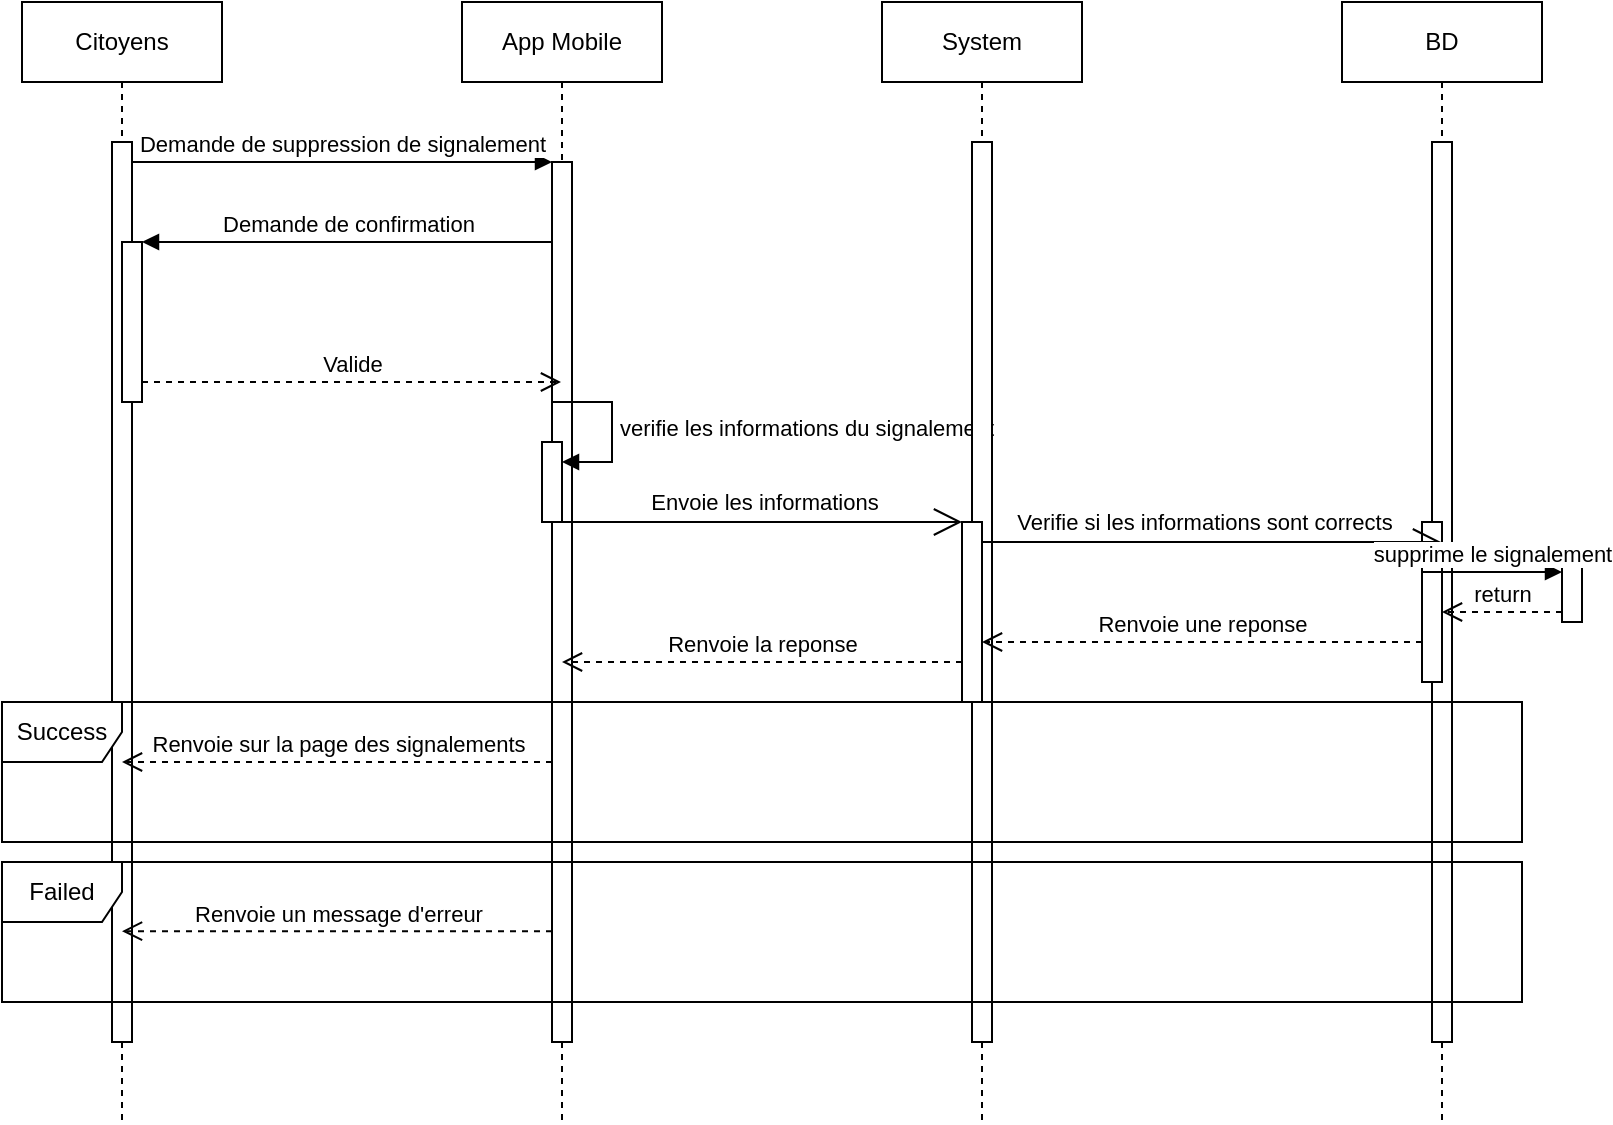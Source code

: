 <mxfile version="27.0.9">
  <diagram name="Page-1" id="ne_02VyB0M-fKU_ZbGr8">
    <mxGraphModel dx="1426" dy="797" grid="1" gridSize="10" guides="1" tooltips="1" connect="1" arrows="1" fold="1" page="1" pageScale="1" pageWidth="827" pageHeight="1169" math="0" shadow="0">
      <root>
        <mxCell id="0" />
        <mxCell id="1" parent="0" />
        <mxCell id="EGdS5U49ZEbQL8kocQ3R-1" value="Citoyens" style="shape=umlLifeline;perimeter=lifelinePerimeter;whiteSpace=wrap;html=1;container=0;dropTarget=0;collapsible=0;recursiveResize=0;outlineConnect=0;portConstraint=eastwest;newEdgeStyle={&quot;edgeStyle&quot;:&quot;elbowEdgeStyle&quot;,&quot;elbow&quot;:&quot;vertical&quot;,&quot;curved&quot;:0,&quot;rounded&quot;:0};" vertex="1" parent="1">
          <mxGeometry x="170" y="140" width="100" height="560" as="geometry" />
        </mxCell>
        <mxCell id="EGdS5U49ZEbQL8kocQ3R-2" value="" style="html=1;points=[];perimeter=orthogonalPerimeter;outlineConnect=0;targetShapes=umlLifeline;portConstraint=eastwest;newEdgeStyle={&quot;edgeStyle&quot;:&quot;elbowEdgeStyle&quot;,&quot;elbow&quot;:&quot;vertical&quot;,&quot;curved&quot;:0,&quot;rounded&quot;:0};" vertex="1" parent="EGdS5U49ZEbQL8kocQ3R-1">
          <mxGeometry x="45" y="70" width="10" height="450" as="geometry" />
        </mxCell>
        <mxCell id="EGdS5U49ZEbQL8kocQ3R-3" value="" style="html=1;points=[];perimeter=orthogonalPerimeter;outlineConnect=0;targetShapes=umlLifeline;portConstraint=eastwest;newEdgeStyle={&quot;edgeStyle&quot;:&quot;elbowEdgeStyle&quot;,&quot;elbow&quot;:&quot;vertical&quot;,&quot;curved&quot;:0,&quot;rounded&quot;:0};" vertex="1" parent="EGdS5U49ZEbQL8kocQ3R-1">
          <mxGeometry x="50" y="120" width="10" height="80" as="geometry" />
        </mxCell>
        <mxCell id="EGdS5U49ZEbQL8kocQ3R-4" value="App Mobile" style="shape=umlLifeline;perimeter=lifelinePerimeter;whiteSpace=wrap;html=1;container=0;dropTarget=0;collapsible=0;recursiveResize=0;outlineConnect=0;portConstraint=eastwest;newEdgeStyle={&quot;edgeStyle&quot;:&quot;elbowEdgeStyle&quot;,&quot;elbow&quot;:&quot;vertical&quot;,&quot;curved&quot;:0,&quot;rounded&quot;:0};" vertex="1" parent="1">
          <mxGeometry x="390" y="140" width="100" height="560" as="geometry" />
        </mxCell>
        <mxCell id="EGdS5U49ZEbQL8kocQ3R-5" value="" style="html=1;points=[];perimeter=orthogonalPerimeter;outlineConnect=0;targetShapes=umlLifeline;portConstraint=eastwest;newEdgeStyle={&quot;edgeStyle&quot;:&quot;elbowEdgeStyle&quot;,&quot;elbow&quot;:&quot;vertical&quot;,&quot;curved&quot;:0,&quot;rounded&quot;:0};" vertex="1" parent="EGdS5U49ZEbQL8kocQ3R-4">
          <mxGeometry x="45" y="80" width="10" height="440" as="geometry" />
        </mxCell>
        <mxCell id="EGdS5U49ZEbQL8kocQ3R-6" value="" style="html=1;points=[[0,0,0,0,5],[0,1,0,0,-5],[1,0,0,0,5],[1,1,0,0,-5]];perimeter=orthogonalPerimeter;outlineConnect=0;targetShapes=umlLifeline;portConstraint=eastwest;newEdgeStyle={&quot;curved&quot;:0,&quot;rounded&quot;:0};" vertex="1" parent="EGdS5U49ZEbQL8kocQ3R-4">
          <mxGeometry x="40" y="220" width="10" height="40" as="geometry" />
        </mxCell>
        <mxCell id="EGdS5U49ZEbQL8kocQ3R-7" value="verifie les informations du signalement" style="html=1;align=left;spacingLeft=2;endArrow=block;rounded=0;edgeStyle=orthogonalEdgeStyle;curved=0;rounded=0;" edge="1" parent="EGdS5U49ZEbQL8kocQ3R-4" target="EGdS5U49ZEbQL8kocQ3R-6">
          <mxGeometry relative="1" as="geometry">
            <mxPoint x="45" y="200" as="sourcePoint" />
            <Array as="points">
              <mxPoint x="75" y="230" />
            </Array>
          </mxGeometry>
        </mxCell>
        <mxCell id="EGdS5U49ZEbQL8kocQ3R-8" value="Demande de suppression de signalement" style="html=1;verticalAlign=bottom;endArrow=block;edgeStyle=elbowEdgeStyle;elbow=vertical;curved=0;rounded=0;" edge="1" parent="1" source="EGdS5U49ZEbQL8kocQ3R-2" target="EGdS5U49ZEbQL8kocQ3R-5">
          <mxGeometry relative="1" as="geometry">
            <mxPoint x="325" y="230" as="sourcePoint" />
            <Array as="points">
              <mxPoint x="310" y="220" />
            </Array>
          </mxGeometry>
        </mxCell>
        <mxCell id="EGdS5U49ZEbQL8kocQ3R-9" value="Demande de confirmation" style="html=1;verticalAlign=bottom;endArrow=block;edgeStyle=elbowEdgeStyle;elbow=horizontal;curved=0;rounded=0;" edge="1" parent="1" source="EGdS5U49ZEbQL8kocQ3R-5" target="EGdS5U49ZEbQL8kocQ3R-3">
          <mxGeometry relative="1" as="geometry">
            <mxPoint x="305" y="260" as="sourcePoint" />
            <Array as="points">
              <mxPoint x="320" y="260" />
            </Array>
          </mxGeometry>
        </mxCell>
        <mxCell id="EGdS5U49ZEbQL8kocQ3R-10" value="System" style="shape=umlLifeline;perimeter=lifelinePerimeter;whiteSpace=wrap;html=1;container=0;dropTarget=0;collapsible=0;recursiveResize=0;outlineConnect=0;portConstraint=eastwest;newEdgeStyle={&quot;edgeStyle&quot;:&quot;elbowEdgeStyle&quot;,&quot;elbow&quot;:&quot;vertical&quot;,&quot;curved&quot;:0,&quot;rounded&quot;:0};" vertex="1" parent="1">
          <mxGeometry x="600" y="140" width="100" height="560" as="geometry" />
        </mxCell>
        <mxCell id="EGdS5U49ZEbQL8kocQ3R-11" value="" style="html=1;points=[];perimeter=orthogonalPerimeter;outlineConnect=0;targetShapes=umlLifeline;portConstraint=eastwest;newEdgeStyle={&quot;edgeStyle&quot;:&quot;elbowEdgeStyle&quot;,&quot;elbow&quot;:&quot;vertical&quot;,&quot;curved&quot;:0,&quot;rounded&quot;:0};" vertex="1" parent="EGdS5U49ZEbQL8kocQ3R-10">
          <mxGeometry x="45" y="70" width="10" height="450" as="geometry" />
        </mxCell>
        <mxCell id="EGdS5U49ZEbQL8kocQ3R-12" value="" style="html=1;points=[[0,0,0,0,5],[0,1,0,0,-5],[1,0,0,0,5],[1,1,0,0,-5]];perimeter=orthogonalPerimeter;outlineConnect=0;targetShapes=umlLifeline;portConstraint=eastwest;newEdgeStyle={&quot;curved&quot;:0,&quot;rounded&quot;:0};" vertex="1" parent="EGdS5U49ZEbQL8kocQ3R-10">
          <mxGeometry x="40" y="260" width="10" height="90" as="geometry" />
        </mxCell>
        <mxCell id="EGdS5U49ZEbQL8kocQ3R-13" value="BD" style="shape=umlLifeline;perimeter=lifelinePerimeter;whiteSpace=wrap;html=1;container=0;dropTarget=0;collapsible=0;recursiveResize=0;outlineConnect=0;portConstraint=eastwest;newEdgeStyle={&quot;edgeStyle&quot;:&quot;elbowEdgeStyle&quot;,&quot;elbow&quot;:&quot;vertical&quot;,&quot;curved&quot;:0,&quot;rounded&quot;:0};" vertex="1" parent="1">
          <mxGeometry x="830" y="140" width="100" height="560" as="geometry" />
        </mxCell>
        <mxCell id="EGdS5U49ZEbQL8kocQ3R-14" value="" style="html=1;points=[];perimeter=orthogonalPerimeter;outlineConnect=0;targetShapes=umlLifeline;portConstraint=eastwest;newEdgeStyle={&quot;edgeStyle&quot;:&quot;elbowEdgeStyle&quot;,&quot;elbow&quot;:&quot;vertical&quot;,&quot;curved&quot;:0,&quot;rounded&quot;:0};" vertex="1" parent="EGdS5U49ZEbQL8kocQ3R-13">
          <mxGeometry x="45" y="70" width="10" height="450" as="geometry" />
        </mxCell>
        <mxCell id="EGdS5U49ZEbQL8kocQ3R-15" value="" style="html=1;points=[];perimeter=orthogonalPerimeter;outlineConnect=0;targetShapes=umlLifeline;portConstraint=eastwest;newEdgeStyle={&quot;edgeStyle&quot;:&quot;elbowEdgeStyle&quot;,&quot;elbow&quot;:&quot;vertical&quot;,&quot;curved&quot;:0,&quot;rounded&quot;:0};" vertex="1" parent="EGdS5U49ZEbQL8kocQ3R-13">
          <mxGeometry x="40" y="260" width="10" height="80" as="geometry" />
        </mxCell>
        <mxCell id="EGdS5U49ZEbQL8kocQ3R-16" value="Failed" style="shape=umlFrame;whiteSpace=wrap;html=1;pointerEvents=0;" vertex="1" parent="1">
          <mxGeometry x="160" y="570" width="760" height="70" as="geometry" />
        </mxCell>
        <mxCell id="EGdS5U49ZEbQL8kocQ3R-17" value="Valide" style="html=1;verticalAlign=bottom;endArrow=open;dashed=1;endSize=8;curved=0;rounded=0;" edge="1" parent="1" target="EGdS5U49ZEbQL8kocQ3R-4">
          <mxGeometry relative="1" as="geometry">
            <mxPoint x="230" y="330" as="sourcePoint" />
            <mxPoint x="339.5" y="330" as="targetPoint" />
          </mxGeometry>
        </mxCell>
        <mxCell id="EGdS5U49ZEbQL8kocQ3R-18" value="Renvoie une reponse" style="html=1;verticalAlign=bottom;endArrow=open;dashed=1;endSize=8;curved=0;rounded=0;" edge="1" parent="1" target="EGdS5U49ZEbQL8kocQ3R-10">
          <mxGeometry relative="1" as="geometry">
            <mxPoint x="870" y="460" as="sourcePoint" />
            <mxPoint x="790" y="460" as="targetPoint" />
          </mxGeometry>
        </mxCell>
        <mxCell id="EGdS5U49ZEbQL8kocQ3R-19" value="" style="endArrow=open;endFill=1;endSize=12;html=1;rounded=0;" edge="1" parent="1">
          <mxGeometry width="160" relative="1" as="geometry">
            <mxPoint x="440" y="400" as="sourcePoint" />
            <mxPoint x="640" y="400" as="targetPoint" />
          </mxGeometry>
        </mxCell>
        <mxCell id="EGdS5U49ZEbQL8kocQ3R-20" value="Envoie les informations" style="edgeLabel;html=1;align=center;verticalAlign=middle;resizable=0;points=[];" vertex="1" connectable="0" parent="EGdS5U49ZEbQL8kocQ3R-19">
          <mxGeometry x="0.045" y="-1" relative="1" as="geometry">
            <mxPoint x="-4" y="-11" as="offset" />
          </mxGeometry>
        </mxCell>
        <mxCell id="EGdS5U49ZEbQL8kocQ3R-21" value="" style="endArrow=open;endFill=1;endSize=12;html=1;rounded=0;" edge="1" parent="1" target="EGdS5U49ZEbQL8kocQ3R-13">
          <mxGeometry width="160" relative="1" as="geometry">
            <mxPoint x="650" y="410" as="sourcePoint" />
            <mxPoint x="810" y="410" as="targetPoint" />
          </mxGeometry>
        </mxCell>
        <mxCell id="EGdS5U49ZEbQL8kocQ3R-22" value="Verifie si les informations sont corrects" style="edgeLabel;html=1;align=center;verticalAlign=middle;resizable=0;points=[];" vertex="1" connectable="0" parent="EGdS5U49ZEbQL8kocQ3R-21">
          <mxGeometry x="-0.082" y="-3" relative="1" as="geometry">
            <mxPoint x="5" y="-13" as="offset" />
          </mxGeometry>
        </mxCell>
        <mxCell id="EGdS5U49ZEbQL8kocQ3R-23" value="Renvoie la reponse" style="html=1;verticalAlign=bottom;endArrow=open;dashed=1;endSize=8;curved=0;rounded=0;" edge="1" parent="1" target="EGdS5U49ZEbQL8kocQ3R-4">
          <mxGeometry relative="1" as="geometry">
            <mxPoint x="640" y="470" as="sourcePoint" />
            <mxPoint x="560" y="470" as="targetPoint" />
          </mxGeometry>
        </mxCell>
        <mxCell id="EGdS5U49ZEbQL8kocQ3R-24" value="Renvoie sur la page des signalements" style="html=1;verticalAlign=bottom;endArrow=open;dashed=1;endSize=8;curved=0;rounded=0;" edge="1" parent="1" source="EGdS5U49ZEbQL8kocQ3R-5">
          <mxGeometry relative="1" as="geometry">
            <mxPoint x="300" y="520" as="sourcePoint" />
            <mxPoint x="220" y="520" as="targetPoint" />
          </mxGeometry>
        </mxCell>
        <mxCell id="EGdS5U49ZEbQL8kocQ3R-25" value="Success" style="shape=umlFrame;whiteSpace=wrap;html=1;pointerEvents=0;" vertex="1" parent="1">
          <mxGeometry x="160" y="490" width="760" height="70" as="geometry" />
        </mxCell>
        <mxCell id="EGdS5U49ZEbQL8kocQ3R-26" value="Renvoie un message d&#39;erreur" style="html=1;verticalAlign=bottom;endArrow=open;dashed=1;endSize=8;curved=0;rounded=0;" edge="1" parent="1">
          <mxGeometry relative="1" as="geometry">
            <mxPoint x="435" y="604.58" as="sourcePoint" />
            <mxPoint x="220" y="604.58" as="targetPoint" />
          </mxGeometry>
        </mxCell>
        <mxCell id="EGdS5U49ZEbQL8kocQ3R-27" value="" style="html=1;points=[[0,0,0,0,5],[0,1,0,0,-5],[1,0,0,0,5],[1,1,0,0,-5]];perimeter=orthogonalPerimeter;outlineConnect=0;targetShapes=umlLifeline;portConstraint=eastwest;newEdgeStyle={&quot;curved&quot;:0,&quot;rounded&quot;:0};" vertex="1" parent="1">
          <mxGeometry x="940" y="420" width="10" height="30" as="geometry" />
        </mxCell>
        <mxCell id="EGdS5U49ZEbQL8kocQ3R-28" value="supprime le signalement" style="html=1;verticalAlign=bottom;endArrow=block;curved=0;rounded=0;entryX=0;entryY=0;entryDx=0;entryDy=5;" edge="1" target="EGdS5U49ZEbQL8kocQ3R-27" parent="1">
          <mxGeometry relative="1" as="geometry">
            <mxPoint x="870" y="425" as="sourcePoint" />
          </mxGeometry>
        </mxCell>
        <mxCell id="EGdS5U49ZEbQL8kocQ3R-29" value="return" style="html=1;verticalAlign=bottom;endArrow=open;dashed=1;endSize=8;curved=0;rounded=0;exitX=0;exitY=1;exitDx=0;exitDy=-5;" edge="1" source="EGdS5U49ZEbQL8kocQ3R-27" parent="1" target="EGdS5U49ZEbQL8kocQ3R-15">
          <mxGeometry relative="1" as="geometry">
            <mxPoint x="870" y="495" as="targetPoint" />
          </mxGeometry>
        </mxCell>
      </root>
    </mxGraphModel>
  </diagram>
</mxfile>
